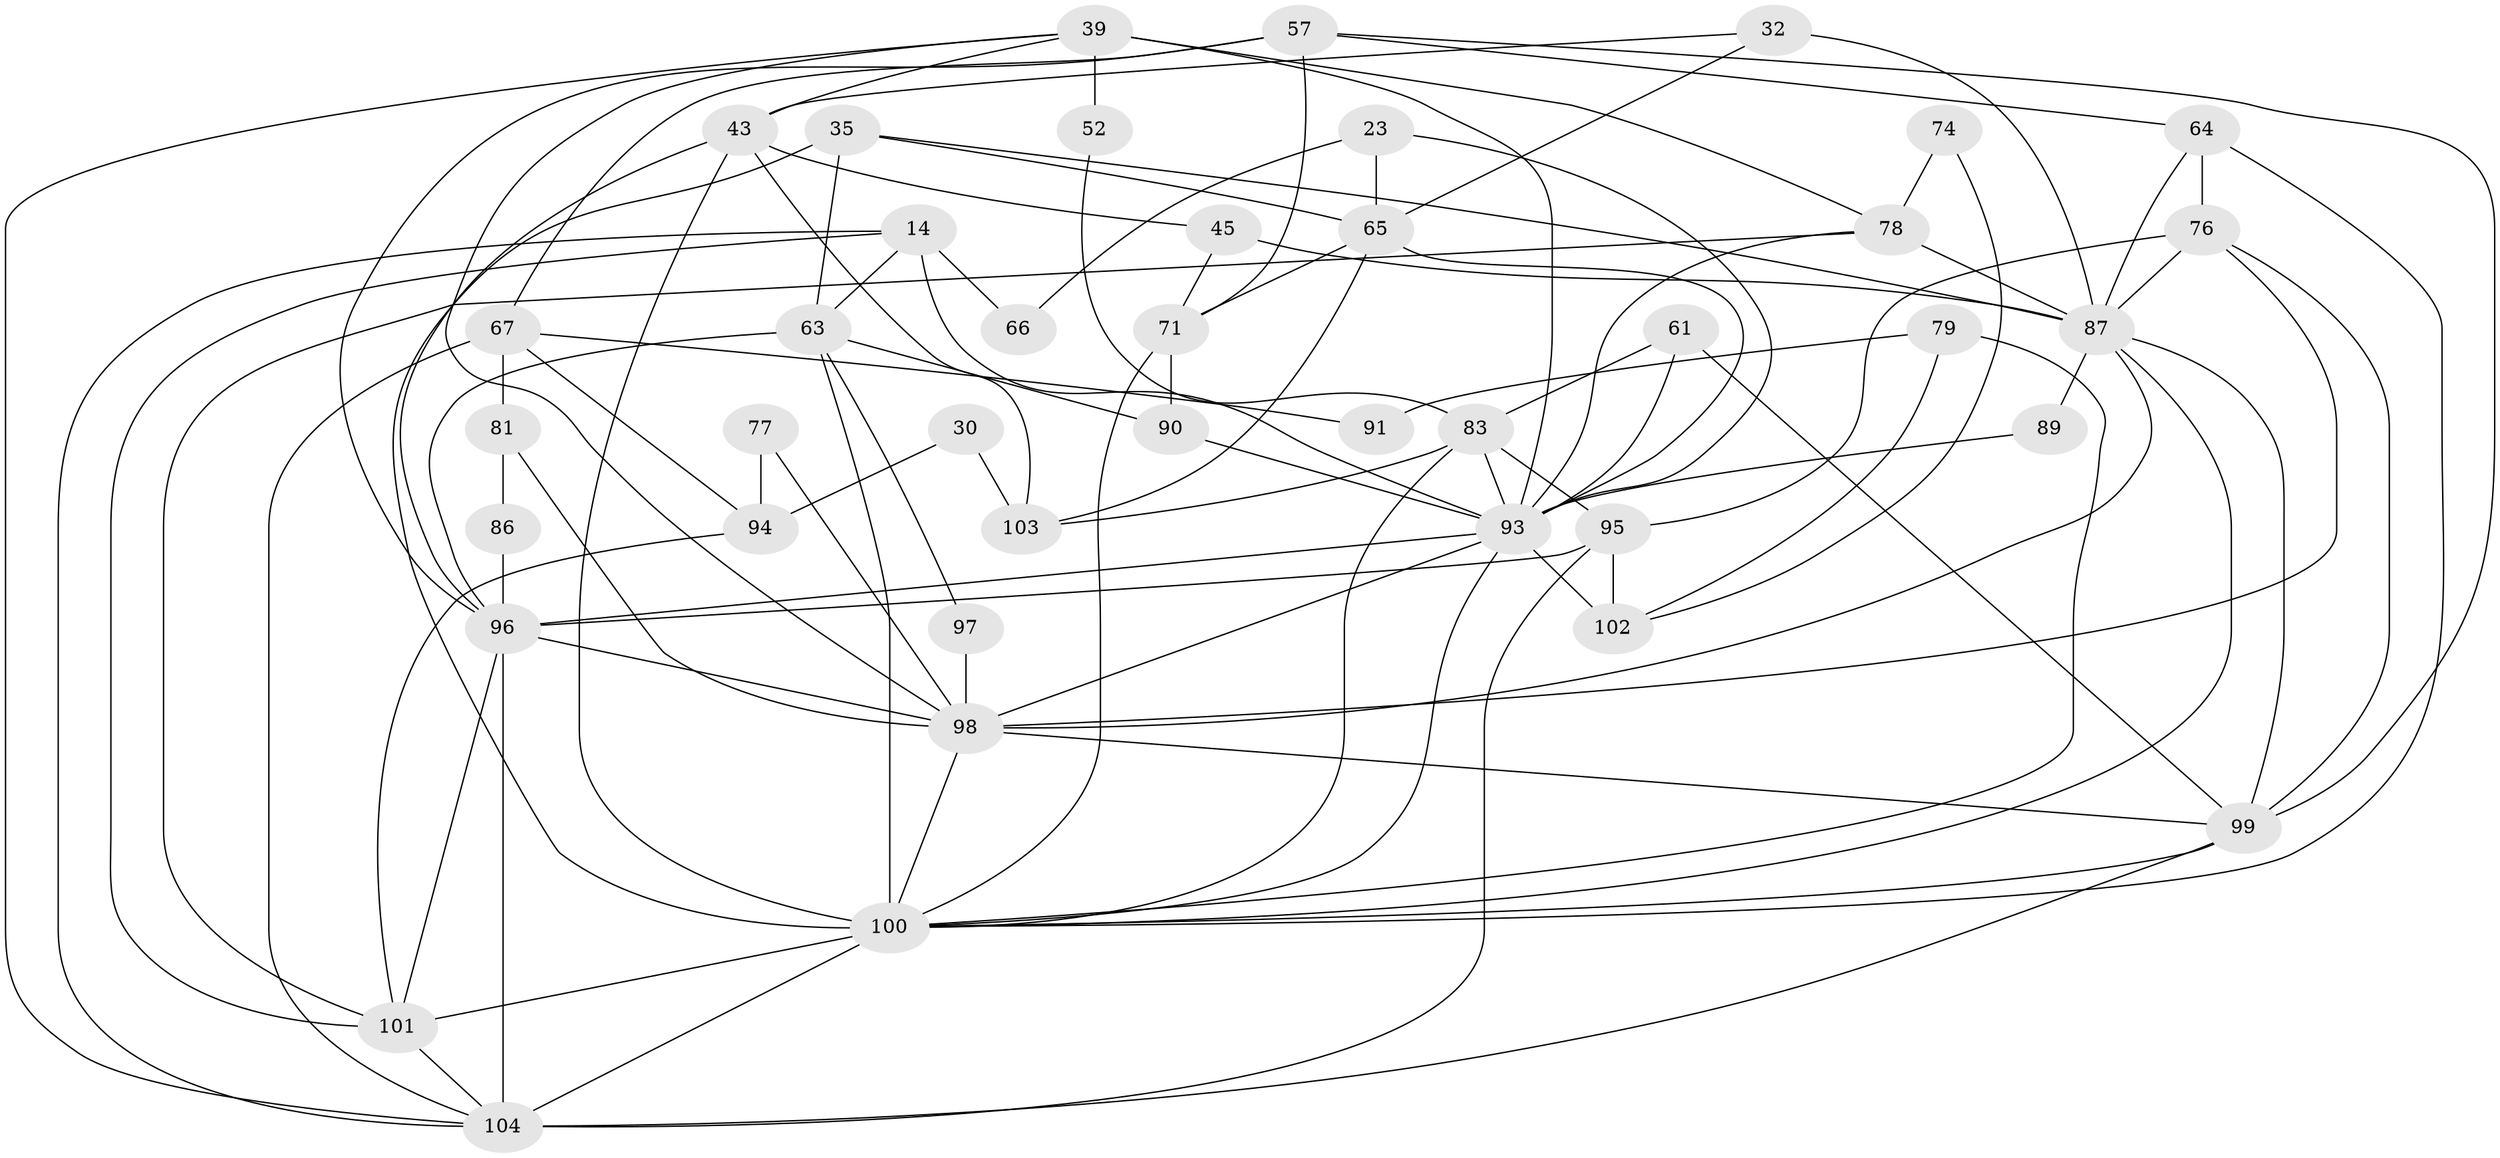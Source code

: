 // original degree distribution, {4: 0.3269230769230769, 2: 0.125, 3: 0.25, 6: 0.1346153846153846, 5: 0.1346153846153846, 7: 0.019230769230769232, 8: 0.009615384615384616}
// Generated by graph-tools (version 1.1) at 2025/55/03/04/25 21:55:34]
// undirected, 41 vertices, 100 edges
graph export_dot {
graph [start="1"]
  node [color=gray90,style=filled];
  14;
  23;
  30;
  32 [super="+27+31"];
  35 [super="+1"];
  39;
  43 [super="+18"];
  45;
  52;
  57;
  61;
  63 [super="+46"];
  64 [super="+50"];
  65 [super="+10+15"];
  66;
  67 [super="+28"];
  71 [super="+16"];
  74;
  76 [super="+8"];
  77;
  78 [super="+6+59"];
  79 [super="+55"];
  81;
  83 [super="+25"];
  86;
  87 [super="+49+73+54"];
  89;
  90;
  91;
  93 [super="+41+75"];
  94;
  95;
  96 [super="+38+72+29"];
  97;
  98 [super="+85+80+53"];
  99 [super="+60+92"];
  100 [super="+3+24+48+12+84"];
  101 [super="+62"];
  102 [super="+69"];
  103;
  104 [super="+11+42+68+88"];
  14 -- 93;
  14 -- 101 [weight=2];
  14 -- 66;
  14 -- 63;
  14 -- 104;
  23 -- 66;
  23 -- 65 [weight=2];
  23 -- 93 [weight=2];
  30 -- 103;
  30 -- 94;
  32 -- 87 [weight=3];
  32 -- 43 [weight=2];
  32 -- 65;
  35 -- 65;
  35 -- 63 [weight=2];
  35 -- 87 [weight=2];
  35 -- 100 [weight=2];
  39 -- 78 [weight=2];
  39 -- 43;
  39 -- 52;
  39 -- 104;
  39 -- 98;
  39 -- 93;
  43 -- 45;
  43 -- 103;
  43 -- 100 [weight=2];
  43 -- 96;
  45 -- 71;
  45 -- 87;
  52 -- 83;
  57 -- 67;
  57 -- 71;
  57 -- 64;
  57 -- 99;
  57 -- 96;
  61 -- 99 [weight=3];
  61 -- 93;
  61 -- 83;
  63 -- 97;
  63 -- 90;
  63 -- 96 [weight=3];
  63 -- 100;
  64 -- 76 [weight=2];
  64 -- 87;
  64 -- 100;
  65 -- 103 [weight=2];
  65 -- 71;
  65 -- 93;
  67 -- 81 [weight=2];
  67 -- 91 [weight=2];
  67 -- 104 [weight=5];
  67 -- 94;
  71 -- 90;
  71 -- 100;
  74 -- 78;
  74 -- 102;
  76 -- 95 [weight=2];
  76 -- 99;
  76 -- 98;
  76 -- 87;
  77 -- 94;
  77 -- 98;
  78 -- 101;
  78 -- 93 [weight=2];
  78 -- 87;
  79 -- 102;
  79 -- 91;
  79 -- 100;
  81 -- 86;
  81 -- 98 [weight=2];
  83 -- 103;
  83 -- 93;
  83 -- 100;
  83 -- 95;
  86 -- 96;
  87 -- 89 [weight=2];
  87 -- 99 [weight=2];
  87 -- 98 [weight=3];
  87 -- 100;
  89 -- 93;
  90 -- 93;
  93 -- 96 [weight=3];
  93 -- 98;
  93 -- 102 [weight=2];
  93 -- 100 [weight=2];
  94 -- 101;
  95 -- 104;
  95 -- 96;
  95 -- 102;
  96 -- 104 [weight=3];
  96 -- 101;
  96 -- 98 [weight=2];
  97 -- 98;
  98 -- 99;
  98 -- 100 [weight=2];
  99 -- 104 [weight=2];
  99 -- 100;
  100 -- 101 [weight=2];
  100 -- 104 [weight=4];
  101 -- 104 [weight=2];
}
